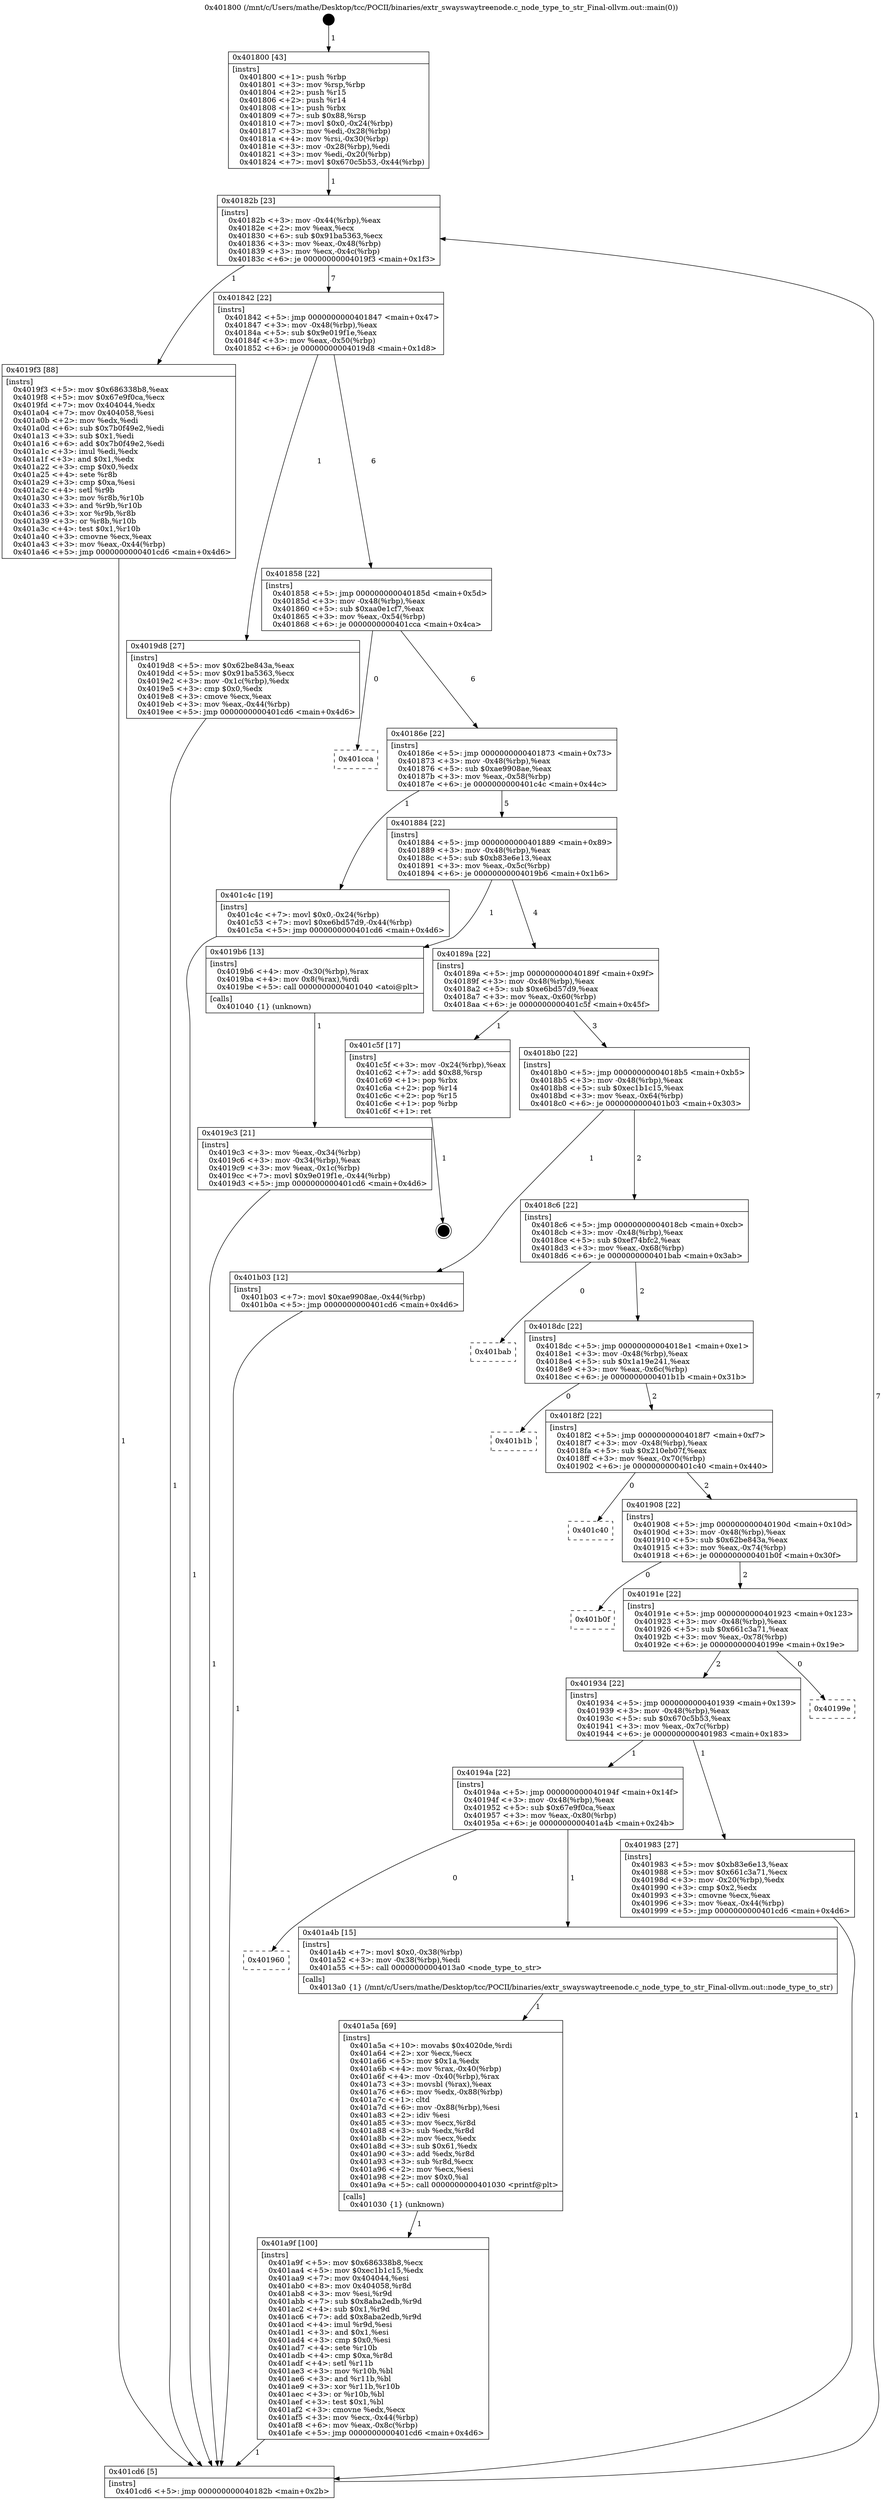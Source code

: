 digraph "0x401800" {
  label = "0x401800 (/mnt/c/Users/mathe/Desktop/tcc/POCII/binaries/extr_swayswaytreenode.c_node_type_to_str_Final-ollvm.out::main(0))"
  labelloc = "t"
  node[shape=record]

  Entry [label="",width=0.3,height=0.3,shape=circle,fillcolor=black,style=filled]
  "0x40182b" [label="{
     0x40182b [23]\l
     | [instrs]\l
     &nbsp;&nbsp;0x40182b \<+3\>: mov -0x44(%rbp),%eax\l
     &nbsp;&nbsp;0x40182e \<+2\>: mov %eax,%ecx\l
     &nbsp;&nbsp;0x401830 \<+6\>: sub $0x91ba5363,%ecx\l
     &nbsp;&nbsp;0x401836 \<+3\>: mov %eax,-0x48(%rbp)\l
     &nbsp;&nbsp;0x401839 \<+3\>: mov %ecx,-0x4c(%rbp)\l
     &nbsp;&nbsp;0x40183c \<+6\>: je 00000000004019f3 \<main+0x1f3\>\l
  }"]
  "0x4019f3" [label="{
     0x4019f3 [88]\l
     | [instrs]\l
     &nbsp;&nbsp;0x4019f3 \<+5\>: mov $0x686338b8,%eax\l
     &nbsp;&nbsp;0x4019f8 \<+5\>: mov $0x67e9f0ca,%ecx\l
     &nbsp;&nbsp;0x4019fd \<+7\>: mov 0x404044,%edx\l
     &nbsp;&nbsp;0x401a04 \<+7\>: mov 0x404058,%esi\l
     &nbsp;&nbsp;0x401a0b \<+2\>: mov %edx,%edi\l
     &nbsp;&nbsp;0x401a0d \<+6\>: sub $0x7b0f49e2,%edi\l
     &nbsp;&nbsp;0x401a13 \<+3\>: sub $0x1,%edi\l
     &nbsp;&nbsp;0x401a16 \<+6\>: add $0x7b0f49e2,%edi\l
     &nbsp;&nbsp;0x401a1c \<+3\>: imul %edi,%edx\l
     &nbsp;&nbsp;0x401a1f \<+3\>: and $0x1,%edx\l
     &nbsp;&nbsp;0x401a22 \<+3\>: cmp $0x0,%edx\l
     &nbsp;&nbsp;0x401a25 \<+4\>: sete %r8b\l
     &nbsp;&nbsp;0x401a29 \<+3\>: cmp $0xa,%esi\l
     &nbsp;&nbsp;0x401a2c \<+4\>: setl %r9b\l
     &nbsp;&nbsp;0x401a30 \<+3\>: mov %r8b,%r10b\l
     &nbsp;&nbsp;0x401a33 \<+3\>: and %r9b,%r10b\l
     &nbsp;&nbsp;0x401a36 \<+3\>: xor %r9b,%r8b\l
     &nbsp;&nbsp;0x401a39 \<+3\>: or %r8b,%r10b\l
     &nbsp;&nbsp;0x401a3c \<+4\>: test $0x1,%r10b\l
     &nbsp;&nbsp;0x401a40 \<+3\>: cmovne %ecx,%eax\l
     &nbsp;&nbsp;0x401a43 \<+3\>: mov %eax,-0x44(%rbp)\l
     &nbsp;&nbsp;0x401a46 \<+5\>: jmp 0000000000401cd6 \<main+0x4d6\>\l
  }"]
  "0x401842" [label="{
     0x401842 [22]\l
     | [instrs]\l
     &nbsp;&nbsp;0x401842 \<+5\>: jmp 0000000000401847 \<main+0x47\>\l
     &nbsp;&nbsp;0x401847 \<+3\>: mov -0x48(%rbp),%eax\l
     &nbsp;&nbsp;0x40184a \<+5\>: sub $0x9e019f1e,%eax\l
     &nbsp;&nbsp;0x40184f \<+3\>: mov %eax,-0x50(%rbp)\l
     &nbsp;&nbsp;0x401852 \<+6\>: je 00000000004019d8 \<main+0x1d8\>\l
  }"]
  Exit [label="",width=0.3,height=0.3,shape=circle,fillcolor=black,style=filled,peripheries=2]
  "0x4019d8" [label="{
     0x4019d8 [27]\l
     | [instrs]\l
     &nbsp;&nbsp;0x4019d8 \<+5\>: mov $0x62be843a,%eax\l
     &nbsp;&nbsp;0x4019dd \<+5\>: mov $0x91ba5363,%ecx\l
     &nbsp;&nbsp;0x4019e2 \<+3\>: mov -0x1c(%rbp),%edx\l
     &nbsp;&nbsp;0x4019e5 \<+3\>: cmp $0x0,%edx\l
     &nbsp;&nbsp;0x4019e8 \<+3\>: cmove %ecx,%eax\l
     &nbsp;&nbsp;0x4019eb \<+3\>: mov %eax,-0x44(%rbp)\l
     &nbsp;&nbsp;0x4019ee \<+5\>: jmp 0000000000401cd6 \<main+0x4d6\>\l
  }"]
  "0x401858" [label="{
     0x401858 [22]\l
     | [instrs]\l
     &nbsp;&nbsp;0x401858 \<+5\>: jmp 000000000040185d \<main+0x5d\>\l
     &nbsp;&nbsp;0x40185d \<+3\>: mov -0x48(%rbp),%eax\l
     &nbsp;&nbsp;0x401860 \<+5\>: sub $0xaa0e1cf7,%eax\l
     &nbsp;&nbsp;0x401865 \<+3\>: mov %eax,-0x54(%rbp)\l
     &nbsp;&nbsp;0x401868 \<+6\>: je 0000000000401cca \<main+0x4ca\>\l
  }"]
  "0x401a9f" [label="{
     0x401a9f [100]\l
     | [instrs]\l
     &nbsp;&nbsp;0x401a9f \<+5\>: mov $0x686338b8,%ecx\l
     &nbsp;&nbsp;0x401aa4 \<+5\>: mov $0xec1b1c15,%edx\l
     &nbsp;&nbsp;0x401aa9 \<+7\>: mov 0x404044,%esi\l
     &nbsp;&nbsp;0x401ab0 \<+8\>: mov 0x404058,%r8d\l
     &nbsp;&nbsp;0x401ab8 \<+3\>: mov %esi,%r9d\l
     &nbsp;&nbsp;0x401abb \<+7\>: sub $0x8aba2edb,%r9d\l
     &nbsp;&nbsp;0x401ac2 \<+4\>: sub $0x1,%r9d\l
     &nbsp;&nbsp;0x401ac6 \<+7\>: add $0x8aba2edb,%r9d\l
     &nbsp;&nbsp;0x401acd \<+4\>: imul %r9d,%esi\l
     &nbsp;&nbsp;0x401ad1 \<+3\>: and $0x1,%esi\l
     &nbsp;&nbsp;0x401ad4 \<+3\>: cmp $0x0,%esi\l
     &nbsp;&nbsp;0x401ad7 \<+4\>: sete %r10b\l
     &nbsp;&nbsp;0x401adb \<+4\>: cmp $0xa,%r8d\l
     &nbsp;&nbsp;0x401adf \<+4\>: setl %r11b\l
     &nbsp;&nbsp;0x401ae3 \<+3\>: mov %r10b,%bl\l
     &nbsp;&nbsp;0x401ae6 \<+3\>: and %r11b,%bl\l
     &nbsp;&nbsp;0x401ae9 \<+3\>: xor %r11b,%r10b\l
     &nbsp;&nbsp;0x401aec \<+3\>: or %r10b,%bl\l
     &nbsp;&nbsp;0x401aef \<+3\>: test $0x1,%bl\l
     &nbsp;&nbsp;0x401af2 \<+3\>: cmovne %edx,%ecx\l
     &nbsp;&nbsp;0x401af5 \<+3\>: mov %ecx,-0x44(%rbp)\l
     &nbsp;&nbsp;0x401af8 \<+6\>: mov %eax,-0x8c(%rbp)\l
     &nbsp;&nbsp;0x401afe \<+5\>: jmp 0000000000401cd6 \<main+0x4d6\>\l
  }"]
  "0x401cca" [label="{
     0x401cca\l
  }", style=dashed]
  "0x40186e" [label="{
     0x40186e [22]\l
     | [instrs]\l
     &nbsp;&nbsp;0x40186e \<+5\>: jmp 0000000000401873 \<main+0x73\>\l
     &nbsp;&nbsp;0x401873 \<+3\>: mov -0x48(%rbp),%eax\l
     &nbsp;&nbsp;0x401876 \<+5\>: sub $0xae9908ae,%eax\l
     &nbsp;&nbsp;0x40187b \<+3\>: mov %eax,-0x58(%rbp)\l
     &nbsp;&nbsp;0x40187e \<+6\>: je 0000000000401c4c \<main+0x44c\>\l
  }"]
  "0x401a5a" [label="{
     0x401a5a [69]\l
     | [instrs]\l
     &nbsp;&nbsp;0x401a5a \<+10\>: movabs $0x4020de,%rdi\l
     &nbsp;&nbsp;0x401a64 \<+2\>: xor %ecx,%ecx\l
     &nbsp;&nbsp;0x401a66 \<+5\>: mov $0x1a,%edx\l
     &nbsp;&nbsp;0x401a6b \<+4\>: mov %rax,-0x40(%rbp)\l
     &nbsp;&nbsp;0x401a6f \<+4\>: mov -0x40(%rbp),%rax\l
     &nbsp;&nbsp;0x401a73 \<+3\>: movsbl (%rax),%eax\l
     &nbsp;&nbsp;0x401a76 \<+6\>: mov %edx,-0x88(%rbp)\l
     &nbsp;&nbsp;0x401a7c \<+1\>: cltd\l
     &nbsp;&nbsp;0x401a7d \<+6\>: mov -0x88(%rbp),%esi\l
     &nbsp;&nbsp;0x401a83 \<+2\>: idiv %esi\l
     &nbsp;&nbsp;0x401a85 \<+3\>: mov %ecx,%r8d\l
     &nbsp;&nbsp;0x401a88 \<+3\>: sub %edx,%r8d\l
     &nbsp;&nbsp;0x401a8b \<+2\>: mov %ecx,%edx\l
     &nbsp;&nbsp;0x401a8d \<+3\>: sub $0x61,%edx\l
     &nbsp;&nbsp;0x401a90 \<+3\>: add %edx,%r8d\l
     &nbsp;&nbsp;0x401a93 \<+3\>: sub %r8d,%ecx\l
     &nbsp;&nbsp;0x401a96 \<+2\>: mov %ecx,%esi\l
     &nbsp;&nbsp;0x401a98 \<+2\>: mov $0x0,%al\l
     &nbsp;&nbsp;0x401a9a \<+5\>: call 0000000000401030 \<printf@plt\>\l
     | [calls]\l
     &nbsp;&nbsp;0x401030 \{1\} (unknown)\l
  }"]
  "0x401c4c" [label="{
     0x401c4c [19]\l
     | [instrs]\l
     &nbsp;&nbsp;0x401c4c \<+7\>: movl $0x0,-0x24(%rbp)\l
     &nbsp;&nbsp;0x401c53 \<+7\>: movl $0xe6bd57d9,-0x44(%rbp)\l
     &nbsp;&nbsp;0x401c5a \<+5\>: jmp 0000000000401cd6 \<main+0x4d6\>\l
  }"]
  "0x401884" [label="{
     0x401884 [22]\l
     | [instrs]\l
     &nbsp;&nbsp;0x401884 \<+5\>: jmp 0000000000401889 \<main+0x89\>\l
     &nbsp;&nbsp;0x401889 \<+3\>: mov -0x48(%rbp),%eax\l
     &nbsp;&nbsp;0x40188c \<+5\>: sub $0xb83e6e13,%eax\l
     &nbsp;&nbsp;0x401891 \<+3\>: mov %eax,-0x5c(%rbp)\l
     &nbsp;&nbsp;0x401894 \<+6\>: je 00000000004019b6 \<main+0x1b6\>\l
  }"]
  "0x401960" [label="{
     0x401960\l
  }", style=dashed]
  "0x4019b6" [label="{
     0x4019b6 [13]\l
     | [instrs]\l
     &nbsp;&nbsp;0x4019b6 \<+4\>: mov -0x30(%rbp),%rax\l
     &nbsp;&nbsp;0x4019ba \<+4\>: mov 0x8(%rax),%rdi\l
     &nbsp;&nbsp;0x4019be \<+5\>: call 0000000000401040 \<atoi@plt\>\l
     | [calls]\l
     &nbsp;&nbsp;0x401040 \{1\} (unknown)\l
  }"]
  "0x40189a" [label="{
     0x40189a [22]\l
     | [instrs]\l
     &nbsp;&nbsp;0x40189a \<+5\>: jmp 000000000040189f \<main+0x9f\>\l
     &nbsp;&nbsp;0x40189f \<+3\>: mov -0x48(%rbp),%eax\l
     &nbsp;&nbsp;0x4018a2 \<+5\>: sub $0xe6bd57d9,%eax\l
     &nbsp;&nbsp;0x4018a7 \<+3\>: mov %eax,-0x60(%rbp)\l
     &nbsp;&nbsp;0x4018aa \<+6\>: je 0000000000401c5f \<main+0x45f\>\l
  }"]
  "0x401a4b" [label="{
     0x401a4b [15]\l
     | [instrs]\l
     &nbsp;&nbsp;0x401a4b \<+7\>: movl $0x0,-0x38(%rbp)\l
     &nbsp;&nbsp;0x401a52 \<+3\>: mov -0x38(%rbp),%edi\l
     &nbsp;&nbsp;0x401a55 \<+5\>: call 00000000004013a0 \<node_type_to_str\>\l
     | [calls]\l
     &nbsp;&nbsp;0x4013a0 \{1\} (/mnt/c/Users/mathe/Desktop/tcc/POCII/binaries/extr_swayswaytreenode.c_node_type_to_str_Final-ollvm.out::node_type_to_str)\l
  }"]
  "0x401c5f" [label="{
     0x401c5f [17]\l
     | [instrs]\l
     &nbsp;&nbsp;0x401c5f \<+3\>: mov -0x24(%rbp),%eax\l
     &nbsp;&nbsp;0x401c62 \<+7\>: add $0x88,%rsp\l
     &nbsp;&nbsp;0x401c69 \<+1\>: pop %rbx\l
     &nbsp;&nbsp;0x401c6a \<+2\>: pop %r14\l
     &nbsp;&nbsp;0x401c6c \<+2\>: pop %r15\l
     &nbsp;&nbsp;0x401c6e \<+1\>: pop %rbp\l
     &nbsp;&nbsp;0x401c6f \<+1\>: ret\l
  }"]
  "0x4018b0" [label="{
     0x4018b0 [22]\l
     | [instrs]\l
     &nbsp;&nbsp;0x4018b0 \<+5\>: jmp 00000000004018b5 \<main+0xb5\>\l
     &nbsp;&nbsp;0x4018b5 \<+3\>: mov -0x48(%rbp),%eax\l
     &nbsp;&nbsp;0x4018b8 \<+5\>: sub $0xec1b1c15,%eax\l
     &nbsp;&nbsp;0x4018bd \<+3\>: mov %eax,-0x64(%rbp)\l
     &nbsp;&nbsp;0x4018c0 \<+6\>: je 0000000000401b03 \<main+0x303\>\l
  }"]
  "0x4019c3" [label="{
     0x4019c3 [21]\l
     | [instrs]\l
     &nbsp;&nbsp;0x4019c3 \<+3\>: mov %eax,-0x34(%rbp)\l
     &nbsp;&nbsp;0x4019c6 \<+3\>: mov -0x34(%rbp),%eax\l
     &nbsp;&nbsp;0x4019c9 \<+3\>: mov %eax,-0x1c(%rbp)\l
     &nbsp;&nbsp;0x4019cc \<+7\>: movl $0x9e019f1e,-0x44(%rbp)\l
     &nbsp;&nbsp;0x4019d3 \<+5\>: jmp 0000000000401cd6 \<main+0x4d6\>\l
  }"]
  "0x401b03" [label="{
     0x401b03 [12]\l
     | [instrs]\l
     &nbsp;&nbsp;0x401b03 \<+7\>: movl $0xae9908ae,-0x44(%rbp)\l
     &nbsp;&nbsp;0x401b0a \<+5\>: jmp 0000000000401cd6 \<main+0x4d6\>\l
  }"]
  "0x4018c6" [label="{
     0x4018c6 [22]\l
     | [instrs]\l
     &nbsp;&nbsp;0x4018c6 \<+5\>: jmp 00000000004018cb \<main+0xcb\>\l
     &nbsp;&nbsp;0x4018cb \<+3\>: mov -0x48(%rbp),%eax\l
     &nbsp;&nbsp;0x4018ce \<+5\>: sub $0xef74bfc2,%eax\l
     &nbsp;&nbsp;0x4018d3 \<+3\>: mov %eax,-0x68(%rbp)\l
     &nbsp;&nbsp;0x4018d6 \<+6\>: je 0000000000401bab \<main+0x3ab\>\l
  }"]
  "0x401800" [label="{
     0x401800 [43]\l
     | [instrs]\l
     &nbsp;&nbsp;0x401800 \<+1\>: push %rbp\l
     &nbsp;&nbsp;0x401801 \<+3\>: mov %rsp,%rbp\l
     &nbsp;&nbsp;0x401804 \<+2\>: push %r15\l
     &nbsp;&nbsp;0x401806 \<+2\>: push %r14\l
     &nbsp;&nbsp;0x401808 \<+1\>: push %rbx\l
     &nbsp;&nbsp;0x401809 \<+7\>: sub $0x88,%rsp\l
     &nbsp;&nbsp;0x401810 \<+7\>: movl $0x0,-0x24(%rbp)\l
     &nbsp;&nbsp;0x401817 \<+3\>: mov %edi,-0x28(%rbp)\l
     &nbsp;&nbsp;0x40181a \<+4\>: mov %rsi,-0x30(%rbp)\l
     &nbsp;&nbsp;0x40181e \<+3\>: mov -0x28(%rbp),%edi\l
     &nbsp;&nbsp;0x401821 \<+3\>: mov %edi,-0x20(%rbp)\l
     &nbsp;&nbsp;0x401824 \<+7\>: movl $0x670c5b53,-0x44(%rbp)\l
  }"]
  "0x401bab" [label="{
     0x401bab\l
  }", style=dashed]
  "0x4018dc" [label="{
     0x4018dc [22]\l
     | [instrs]\l
     &nbsp;&nbsp;0x4018dc \<+5\>: jmp 00000000004018e1 \<main+0xe1\>\l
     &nbsp;&nbsp;0x4018e1 \<+3\>: mov -0x48(%rbp),%eax\l
     &nbsp;&nbsp;0x4018e4 \<+5\>: sub $0x1a19e241,%eax\l
     &nbsp;&nbsp;0x4018e9 \<+3\>: mov %eax,-0x6c(%rbp)\l
     &nbsp;&nbsp;0x4018ec \<+6\>: je 0000000000401b1b \<main+0x31b\>\l
  }"]
  "0x401cd6" [label="{
     0x401cd6 [5]\l
     | [instrs]\l
     &nbsp;&nbsp;0x401cd6 \<+5\>: jmp 000000000040182b \<main+0x2b\>\l
  }"]
  "0x401b1b" [label="{
     0x401b1b\l
  }", style=dashed]
  "0x4018f2" [label="{
     0x4018f2 [22]\l
     | [instrs]\l
     &nbsp;&nbsp;0x4018f2 \<+5\>: jmp 00000000004018f7 \<main+0xf7\>\l
     &nbsp;&nbsp;0x4018f7 \<+3\>: mov -0x48(%rbp),%eax\l
     &nbsp;&nbsp;0x4018fa \<+5\>: sub $0x210eb07f,%eax\l
     &nbsp;&nbsp;0x4018ff \<+3\>: mov %eax,-0x70(%rbp)\l
     &nbsp;&nbsp;0x401902 \<+6\>: je 0000000000401c40 \<main+0x440\>\l
  }"]
  "0x40194a" [label="{
     0x40194a [22]\l
     | [instrs]\l
     &nbsp;&nbsp;0x40194a \<+5\>: jmp 000000000040194f \<main+0x14f\>\l
     &nbsp;&nbsp;0x40194f \<+3\>: mov -0x48(%rbp),%eax\l
     &nbsp;&nbsp;0x401952 \<+5\>: sub $0x67e9f0ca,%eax\l
     &nbsp;&nbsp;0x401957 \<+3\>: mov %eax,-0x80(%rbp)\l
     &nbsp;&nbsp;0x40195a \<+6\>: je 0000000000401a4b \<main+0x24b\>\l
  }"]
  "0x401c40" [label="{
     0x401c40\l
  }", style=dashed]
  "0x401908" [label="{
     0x401908 [22]\l
     | [instrs]\l
     &nbsp;&nbsp;0x401908 \<+5\>: jmp 000000000040190d \<main+0x10d\>\l
     &nbsp;&nbsp;0x40190d \<+3\>: mov -0x48(%rbp),%eax\l
     &nbsp;&nbsp;0x401910 \<+5\>: sub $0x62be843a,%eax\l
     &nbsp;&nbsp;0x401915 \<+3\>: mov %eax,-0x74(%rbp)\l
     &nbsp;&nbsp;0x401918 \<+6\>: je 0000000000401b0f \<main+0x30f\>\l
  }"]
  "0x401983" [label="{
     0x401983 [27]\l
     | [instrs]\l
     &nbsp;&nbsp;0x401983 \<+5\>: mov $0xb83e6e13,%eax\l
     &nbsp;&nbsp;0x401988 \<+5\>: mov $0x661c3a71,%ecx\l
     &nbsp;&nbsp;0x40198d \<+3\>: mov -0x20(%rbp),%edx\l
     &nbsp;&nbsp;0x401990 \<+3\>: cmp $0x2,%edx\l
     &nbsp;&nbsp;0x401993 \<+3\>: cmovne %ecx,%eax\l
     &nbsp;&nbsp;0x401996 \<+3\>: mov %eax,-0x44(%rbp)\l
     &nbsp;&nbsp;0x401999 \<+5\>: jmp 0000000000401cd6 \<main+0x4d6\>\l
  }"]
  "0x401b0f" [label="{
     0x401b0f\l
  }", style=dashed]
  "0x40191e" [label="{
     0x40191e [22]\l
     | [instrs]\l
     &nbsp;&nbsp;0x40191e \<+5\>: jmp 0000000000401923 \<main+0x123\>\l
     &nbsp;&nbsp;0x401923 \<+3\>: mov -0x48(%rbp),%eax\l
     &nbsp;&nbsp;0x401926 \<+5\>: sub $0x661c3a71,%eax\l
     &nbsp;&nbsp;0x40192b \<+3\>: mov %eax,-0x78(%rbp)\l
     &nbsp;&nbsp;0x40192e \<+6\>: je 000000000040199e \<main+0x19e\>\l
  }"]
  "0x401934" [label="{
     0x401934 [22]\l
     | [instrs]\l
     &nbsp;&nbsp;0x401934 \<+5\>: jmp 0000000000401939 \<main+0x139\>\l
     &nbsp;&nbsp;0x401939 \<+3\>: mov -0x48(%rbp),%eax\l
     &nbsp;&nbsp;0x40193c \<+5\>: sub $0x670c5b53,%eax\l
     &nbsp;&nbsp;0x401941 \<+3\>: mov %eax,-0x7c(%rbp)\l
     &nbsp;&nbsp;0x401944 \<+6\>: je 0000000000401983 \<main+0x183\>\l
  }"]
  "0x40199e" [label="{
     0x40199e\l
  }", style=dashed]
  Entry -> "0x401800" [label=" 1"]
  "0x40182b" -> "0x4019f3" [label=" 1"]
  "0x40182b" -> "0x401842" [label=" 7"]
  "0x401c5f" -> Exit [label=" 1"]
  "0x401842" -> "0x4019d8" [label=" 1"]
  "0x401842" -> "0x401858" [label=" 6"]
  "0x401c4c" -> "0x401cd6" [label=" 1"]
  "0x401858" -> "0x401cca" [label=" 0"]
  "0x401858" -> "0x40186e" [label=" 6"]
  "0x401b03" -> "0x401cd6" [label=" 1"]
  "0x40186e" -> "0x401c4c" [label=" 1"]
  "0x40186e" -> "0x401884" [label=" 5"]
  "0x401a9f" -> "0x401cd6" [label=" 1"]
  "0x401884" -> "0x4019b6" [label=" 1"]
  "0x401884" -> "0x40189a" [label=" 4"]
  "0x401a5a" -> "0x401a9f" [label=" 1"]
  "0x40189a" -> "0x401c5f" [label=" 1"]
  "0x40189a" -> "0x4018b0" [label=" 3"]
  "0x401a4b" -> "0x401a5a" [label=" 1"]
  "0x4018b0" -> "0x401b03" [label=" 1"]
  "0x4018b0" -> "0x4018c6" [label=" 2"]
  "0x40194a" -> "0x401a4b" [label=" 1"]
  "0x4018c6" -> "0x401bab" [label=" 0"]
  "0x4018c6" -> "0x4018dc" [label=" 2"]
  "0x40194a" -> "0x401960" [label=" 0"]
  "0x4018dc" -> "0x401b1b" [label=" 0"]
  "0x4018dc" -> "0x4018f2" [label=" 2"]
  "0x4019f3" -> "0x401cd6" [label=" 1"]
  "0x4018f2" -> "0x401c40" [label=" 0"]
  "0x4018f2" -> "0x401908" [label=" 2"]
  "0x4019d8" -> "0x401cd6" [label=" 1"]
  "0x401908" -> "0x401b0f" [label=" 0"]
  "0x401908" -> "0x40191e" [label=" 2"]
  "0x4019c3" -> "0x401cd6" [label=" 1"]
  "0x40191e" -> "0x40199e" [label=" 0"]
  "0x40191e" -> "0x401934" [label=" 2"]
  "0x4019b6" -> "0x4019c3" [label=" 1"]
  "0x401934" -> "0x401983" [label=" 1"]
  "0x401934" -> "0x40194a" [label=" 1"]
  "0x401983" -> "0x401cd6" [label=" 1"]
  "0x401800" -> "0x40182b" [label=" 1"]
  "0x401cd6" -> "0x40182b" [label=" 7"]
}

